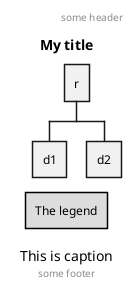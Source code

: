 @startwbs
header some header
footer some footer
title My title
caption This is caption
legend
The legend
end legend
* r
** d1
** d2
@endwbs
